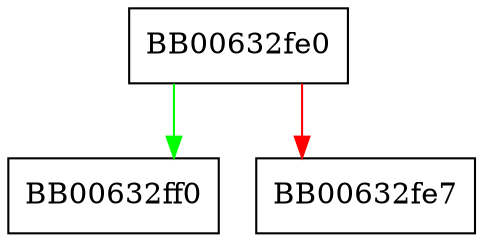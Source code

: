 digraph ossl_rsa_is_foreign {
  node [shape="box"];
  graph [splines=ortho];
  BB00632fe0 -> BB00632ff0 [color="green"];
  BB00632fe0 -> BB00632fe7 [color="red"];
}